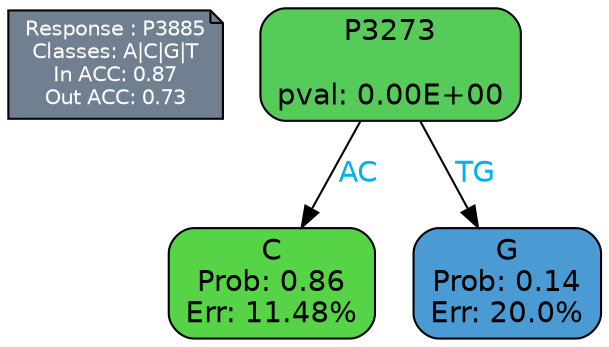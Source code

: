 digraph Tree {
node [shape=box, style="filled, rounded", color="black", fontname=helvetica] ;
graph [ranksep=equally, splines=polylines, bgcolor=transparent, dpi=600] ;
edge [fontname=helvetica] ;
LEGEND [label="Response : P3885
Classes: A|C|G|T
In ACC: 0.87
Out ACC: 0.73
",shape=note,align=left,style=filled,fillcolor="slategray",fontcolor="white",fontsize=10];1 [label="P3273

pval: 0.00E+00", fillcolor="#56cb5a"] ;
2 [label="C
Prob: 0.86
Err: 11.48%", fillcolor="#57d347"] ;
3 [label="G
Prob: 0.14
Err: 20.0%", fillcolor="#4a9ad3"] ;
1 -> 2 [label="AC",fontcolor=deepskyblue2] ;
1 -> 3 [label="TG",fontcolor=deepskyblue2] ;
{rank = same; 2;3;}{rank = same; LEGEND;1;}}